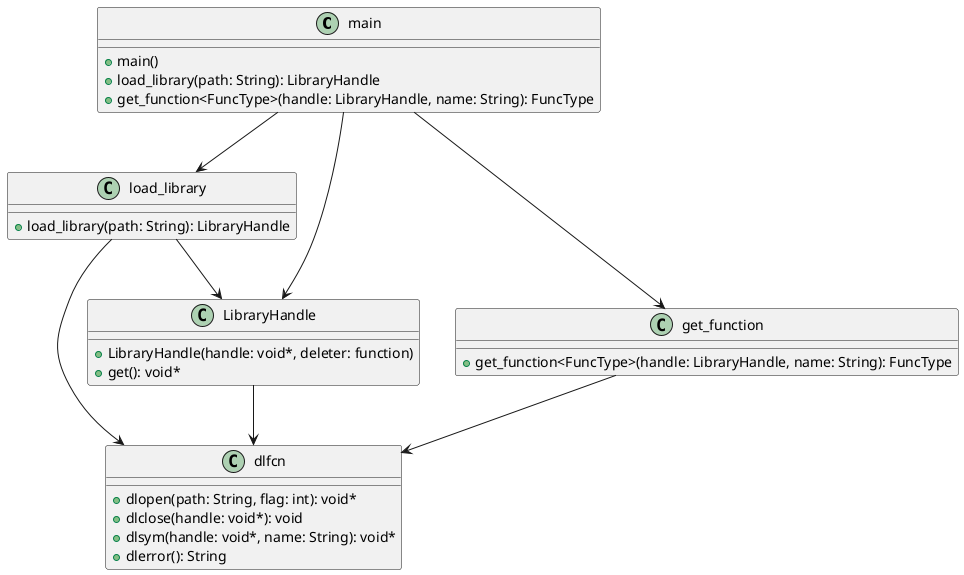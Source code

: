 @startuml
class main {
  +main()
  +load_library(path: String): LibraryHandle
  +get_function<FuncType>(handle: LibraryHandle, name: String): FuncType
}

class load_library {
  +load_library(path: String): LibraryHandle
}

class get_function {
  +get_function<FuncType>(handle: LibraryHandle, name: String): FuncType
}

class LibraryHandle {
  +LibraryHandle(handle: void*, deleter: function)
  +get(): void*
}

class dlfcn {
  +dlopen(path: String, flag: int): void*
  +dlclose(handle: void*): void
  +dlsym(handle: void*, name: String): void*
  +dlerror(): String
}

main --> load_library
main --> get_function
main --> LibraryHandle
load_library --> LibraryHandle
load_library --> dlfcn
get_function --> dlfcn
LibraryHandle --> dlfcn
@enduml